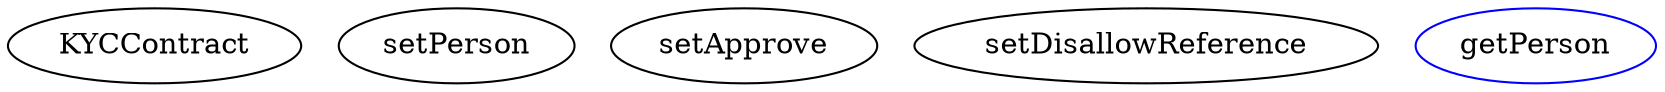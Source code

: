 strict digraph {
  KYCContract
  setPerson
  setApprove
  setDisallowReference
  getPerson [color=blue]
}


